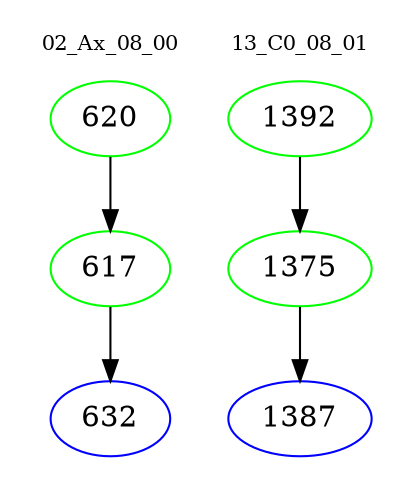 digraph{
subgraph cluster_0 {
color = white
label = "02_Ax_08_00";
fontsize=10;
T0_620 [label="620", color="green"]
T0_620 -> T0_617 [color="black"]
T0_617 [label="617", color="green"]
T0_617 -> T0_632 [color="black"]
T0_632 [label="632", color="blue"]
}
subgraph cluster_1 {
color = white
label = "13_C0_08_01";
fontsize=10;
T1_1392 [label="1392", color="green"]
T1_1392 -> T1_1375 [color="black"]
T1_1375 [label="1375", color="green"]
T1_1375 -> T1_1387 [color="black"]
T1_1387 [label="1387", color="blue"]
}
}
